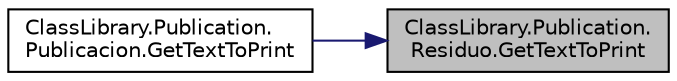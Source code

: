 digraph "ClassLibrary.Publication.Residuo.GetTextToPrint"
{
 // INTERACTIVE_SVG=YES
 // LATEX_PDF_SIZE
  edge [fontname="Helvetica",fontsize="10",labelfontname="Helvetica",labelfontsize="10"];
  node [fontname="Helvetica",fontsize="10",shape=record];
  rankdir="RL";
  Node1 [label="ClassLibrary.Publication.\lResiduo.GetTextToPrint",height=0.2,width=0.4,color="black", fillcolor="grey75", style="filled", fontcolor="black",tooltip="Implementación de , genera el texto para que envíe el bot."];
  Node1 -> Node2 [dir="back",color="midnightblue",fontsize="10",style="solid",fontname="Helvetica"];
  Node2 [label="ClassLibrary.Publication.\lPublicacion.GetTextToPrint",height=0.2,width=0.4,color="black", fillcolor="white", style="filled",URL="$classClassLibrary_1_1Publication_1_1Publicacion.html#a9a77718a4f224162b02fda7db053ceb9",tooltip="Implementación de , genera el texto para que envíe el bot."];
}
